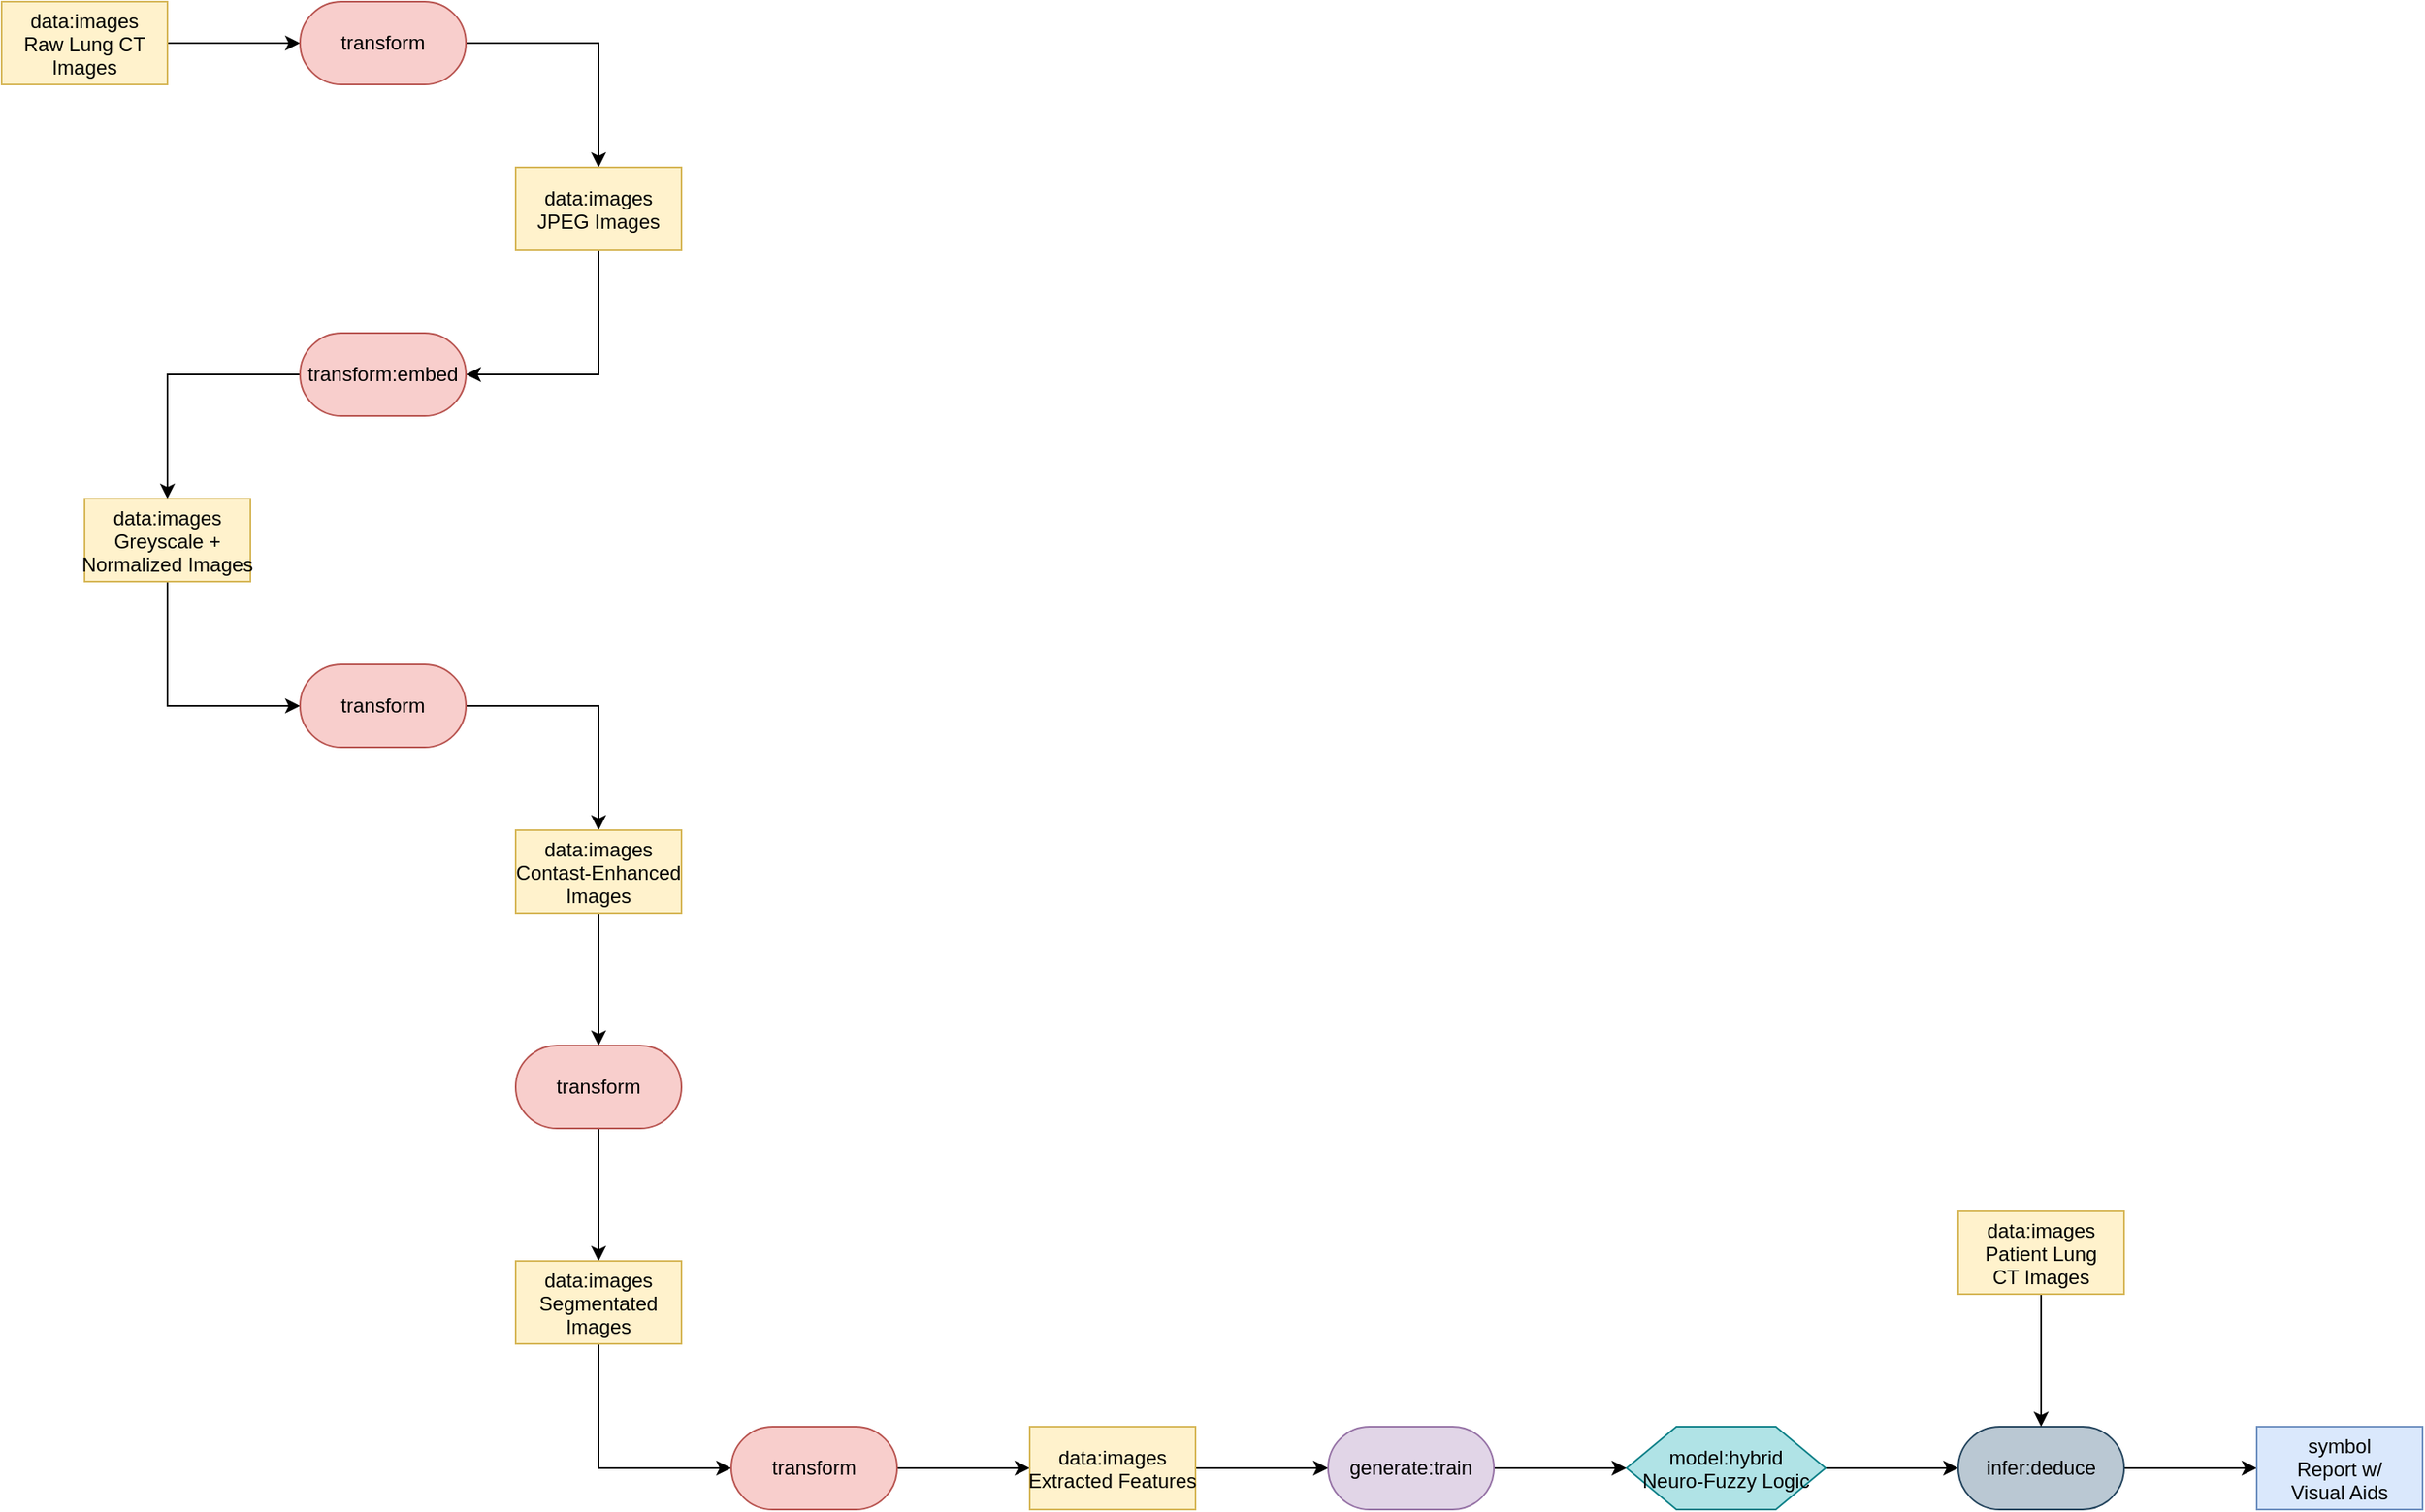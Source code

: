 <mxfile version="27.0.5">
  <diagram name="Page-1" id="jOqoFW_oOc4YjnSX2DD9">
    <mxGraphModel dx="1965" dy="1178" grid="1" gridSize="10" guides="1" tooltips="1" connect="1" arrows="1" fold="1" page="1" pageScale="1" pageWidth="3300" pageHeight="4681" math="0" shadow="0">
      <root>
        <mxCell id="0" />
        <mxCell id="1" parent="0" />
        <mxCell id="12BUoPu4SDXQ1sC4zwbu-3" style="edgeStyle=orthogonalEdgeStyle;rounded=0;orthogonalLoop=1;jettySize=auto;html=1;exitX=1;exitY=0.5;exitDx=0;exitDy=0;entryX=0;entryY=0.5;entryDx=0;entryDy=0;" edge="1" parent="1" source="12BUoPu4SDXQ1sC4zwbu-1" target="12BUoPu4SDXQ1sC4zwbu-2">
          <mxGeometry relative="1" as="geometry" />
        </mxCell>
        <mxCell id="12BUoPu4SDXQ1sC4zwbu-1" value="data:images&#xa;Raw Lung CT&#xa;Images" style="rectangle;fillColor=#fff2cc;strokeColor=#d6b656;" name="data" vertex="1" parent="1">
          <mxGeometry x="340" y="230" width="100" height="50" as="geometry" />
        </mxCell>
        <mxCell id="12BUoPu4SDXQ1sC4zwbu-5" style="edgeStyle=orthogonalEdgeStyle;rounded=0;orthogonalLoop=1;jettySize=auto;html=1;exitX=1;exitY=0.5;exitDx=0;exitDy=0;entryX=0.5;entryY=0;entryDx=0;entryDy=0;" edge="1" parent="1" source="12BUoPu4SDXQ1sC4zwbu-2" target="12BUoPu4SDXQ1sC4zwbu-4">
          <mxGeometry relative="1" as="geometry" />
        </mxCell>
        <mxCell id="12BUoPu4SDXQ1sC4zwbu-2" value="transform" style="rounded=1;whiteSpace=wrap;html=1;arcSize=50;fillColor=#f8cecc;strokeColor=#b85450;" name="transform" vertex="1" parent="1">
          <mxGeometry x="520" y="230" width="100" height="50" as="geometry" />
        </mxCell>
        <mxCell id="12BUoPu4SDXQ1sC4zwbu-7" style="edgeStyle=orthogonalEdgeStyle;rounded=0;orthogonalLoop=1;jettySize=auto;html=1;exitX=0.5;exitY=1;exitDx=0;exitDy=0;entryX=1;entryY=0.5;entryDx=0;entryDy=0;" edge="1" parent="1" source="12BUoPu4SDXQ1sC4zwbu-4" target="12BUoPu4SDXQ1sC4zwbu-6">
          <mxGeometry relative="1" as="geometry" />
        </mxCell>
        <mxCell id="12BUoPu4SDXQ1sC4zwbu-4" value="data:images&#xa;JPEG Images" style="rectangle;fillColor=#fff2cc;strokeColor=#d6b656;" name="data" vertex="1" parent="1">
          <mxGeometry x="650" y="330" width="100" height="50" as="geometry" />
        </mxCell>
        <mxCell id="12BUoPu4SDXQ1sC4zwbu-9" style="edgeStyle=orthogonalEdgeStyle;rounded=0;orthogonalLoop=1;jettySize=auto;html=1;exitX=0;exitY=0.5;exitDx=0;exitDy=0;entryX=0.5;entryY=0;entryDx=0;entryDy=0;" edge="1" parent="1" source="12BUoPu4SDXQ1sC4zwbu-6" target="12BUoPu4SDXQ1sC4zwbu-8">
          <mxGeometry relative="1" as="geometry" />
        </mxCell>
        <mxCell id="12BUoPu4SDXQ1sC4zwbu-6" value="transform:embed" style="rounded=1;whiteSpace=wrap;html=1;arcSize=50;fillColor=#f8cecc;strokeColor=#b85450;" name="transform" vertex="1" parent="1">
          <mxGeometry x="520" y="430" width="100" height="50" as="geometry" />
        </mxCell>
        <mxCell id="12BUoPu4SDXQ1sC4zwbu-11" style="edgeStyle=orthogonalEdgeStyle;rounded=0;orthogonalLoop=1;jettySize=auto;html=1;exitX=0.5;exitY=1;exitDx=0;exitDy=0;entryX=0;entryY=0.5;entryDx=0;entryDy=0;" edge="1" parent="1" source="12BUoPu4SDXQ1sC4zwbu-8" target="12BUoPu4SDXQ1sC4zwbu-10">
          <mxGeometry relative="1" as="geometry" />
        </mxCell>
        <mxCell id="12BUoPu4SDXQ1sC4zwbu-8" value="data:images&#xa;Greyscale +&#xa;Normalized Images" style="rectangle;fillColor=#fff2cc;strokeColor=#d6b656;" name="data" vertex="1" parent="1">
          <mxGeometry x="390" y="530" width="100" height="50" as="geometry" />
        </mxCell>
        <mxCell id="12BUoPu4SDXQ1sC4zwbu-13" style="edgeStyle=orthogonalEdgeStyle;rounded=0;orthogonalLoop=1;jettySize=auto;html=1;exitX=1;exitY=0.5;exitDx=0;exitDy=0;entryX=0.5;entryY=0;entryDx=0;entryDy=0;" edge="1" parent="1" source="12BUoPu4SDXQ1sC4zwbu-10" target="12BUoPu4SDXQ1sC4zwbu-12">
          <mxGeometry relative="1" as="geometry" />
        </mxCell>
        <mxCell id="12BUoPu4SDXQ1sC4zwbu-10" value="transform" style="rounded=1;whiteSpace=wrap;html=1;arcSize=50;fillColor=#f8cecc;strokeColor=#b85450;" name="transform" vertex="1" parent="1">
          <mxGeometry x="520" y="630" width="100" height="50" as="geometry" />
        </mxCell>
        <mxCell id="12BUoPu4SDXQ1sC4zwbu-15" style="edgeStyle=orthogonalEdgeStyle;rounded=0;orthogonalLoop=1;jettySize=auto;html=1;exitX=0.5;exitY=1;exitDx=0;exitDy=0;entryX=0.5;entryY=0;entryDx=0;entryDy=0;" edge="1" parent="1" source="12BUoPu4SDXQ1sC4zwbu-12" target="12BUoPu4SDXQ1sC4zwbu-14">
          <mxGeometry relative="1" as="geometry" />
        </mxCell>
        <mxCell id="12BUoPu4SDXQ1sC4zwbu-12" value="data:images&#xa;Contast-Enhanced&#xa;Images" style="rectangle;fillColor=#fff2cc;strokeColor=#d6b656;" name="data" vertex="1" parent="1">
          <mxGeometry x="650" y="730" width="100" height="50" as="geometry" />
        </mxCell>
        <mxCell id="12BUoPu4SDXQ1sC4zwbu-17" style="edgeStyle=orthogonalEdgeStyle;rounded=0;orthogonalLoop=1;jettySize=auto;html=1;exitX=0.5;exitY=1;exitDx=0;exitDy=0;entryX=0.5;entryY=0;entryDx=0;entryDy=0;" edge="1" parent="1" source="12BUoPu4SDXQ1sC4zwbu-14" target="12BUoPu4SDXQ1sC4zwbu-16">
          <mxGeometry relative="1" as="geometry" />
        </mxCell>
        <mxCell id="12BUoPu4SDXQ1sC4zwbu-14" value="transform" style="rounded=1;whiteSpace=wrap;html=1;arcSize=50;fillColor=#f8cecc;strokeColor=#b85450;" name="transform" vertex="1" parent="1">
          <mxGeometry x="650" y="860" width="100" height="50" as="geometry" />
        </mxCell>
        <mxCell id="12BUoPu4SDXQ1sC4zwbu-19" style="edgeStyle=orthogonalEdgeStyle;rounded=0;orthogonalLoop=1;jettySize=auto;html=1;exitX=0.5;exitY=1;exitDx=0;exitDy=0;entryX=0;entryY=0.5;entryDx=0;entryDy=0;" edge="1" parent="1" source="12BUoPu4SDXQ1sC4zwbu-16" target="12BUoPu4SDXQ1sC4zwbu-18">
          <mxGeometry relative="1" as="geometry" />
        </mxCell>
        <mxCell id="12BUoPu4SDXQ1sC4zwbu-16" value="data:images&#xa;Segmentated&#xa;Images" style="rectangle;fillColor=#fff2cc;strokeColor=#d6b656;" name="data" vertex="1" parent="1">
          <mxGeometry x="650" y="990" width="100" height="50" as="geometry" />
        </mxCell>
        <mxCell id="12BUoPu4SDXQ1sC4zwbu-22" style="edgeStyle=orthogonalEdgeStyle;rounded=0;orthogonalLoop=1;jettySize=auto;html=1;exitX=1;exitY=0.5;exitDx=0;exitDy=0;entryX=0;entryY=0.5;entryDx=0;entryDy=0;" edge="1" parent="1" source="12BUoPu4SDXQ1sC4zwbu-18" target="12BUoPu4SDXQ1sC4zwbu-21">
          <mxGeometry relative="1" as="geometry" />
        </mxCell>
        <mxCell id="12BUoPu4SDXQ1sC4zwbu-18" value="transform" style="rounded=1;whiteSpace=wrap;html=1;arcSize=50;fillColor=#f8cecc;strokeColor=#b85450;" name="transform" vertex="1" parent="1">
          <mxGeometry x="780" y="1090" width="100" height="50" as="geometry" />
        </mxCell>
        <mxCell id="12BUoPu4SDXQ1sC4zwbu-24" style="edgeStyle=orthogonalEdgeStyle;rounded=0;orthogonalLoop=1;jettySize=auto;html=1;exitX=1;exitY=0.5;exitDx=0;exitDy=0;entryX=0;entryY=0.5;entryDx=0;entryDy=0;" edge="1" parent="1" source="12BUoPu4SDXQ1sC4zwbu-21" target="12BUoPu4SDXQ1sC4zwbu-23">
          <mxGeometry relative="1" as="geometry" />
        </mxCell>
        <mxCell id="12BUoPu4SDXQ1sC4zwbu-21" value="data:images&#xa;Extracted Features" style="rectangle;fillColor=#fff2cc;strokeColor=#d6b656;" name="data" vertex="1" parent="1">
          <mxGeometry x="960" y="1090" width="100" height="50" as="geometry" />
        </mxCell>
        <mxCell id="12BUoPu4SDXQ1sC4zwbu-26" style="edgeStyle=orthogonalEdgeStyle;rounded=0;orthogonalLoop=1;jettySize=auto;html=1;exitX=1;exitY=0.5;exitDx=0;exitDy=0;entryX=0;entryY=0.5;entryDx=0;entryDy=0;" edge="1" parent="1" source="12BUoPu4SDXQ1sC4zwbu-23" target="12BUoPu4SDXQ1sC4zwbu-25">
          <mxGeometry relative="1" as="geometry" />
        </mxCell>
        <mxCell id="12BUoPu4SDXQ1sC4zwbu-23" value="generate:train" style="rounded=1;whiteSpace=wrap;html=1;arcSize=50;fillColor=#e1d5e7;strokeColor=#9673a6;" name="generate:train" vertex="1" parent="1">
          <mxGeometry x="1140" y="1090" width="100" height="50" as="geometry" />
        </mxCell>
        <mxCell id="12BUoPu4SDXQ1sC4zwbu-28" style="edgeStyle=orthogonalEdgeStyle;rounded=0;orthogonalLoop=1;jettySize=auto;html=1;exitX=1;exitY=0.5;exitDx=0;exitDy=0;entryX=0;entryY=0.5;entryDx=0;entryDy=0;" edge="1" parent="1" source="12BUoPu4SDXQ1sC4zwbu-25" target="12BUoPu4SDXQ1sC4zwbu-27">
          <mxGeometry relative="1" as="geometry" />
        </mxCell>
        <mxCell id="12BUoPu4SDXQ1sC4zwbu-25" value="model:hybrid&#xa;Neuro-Fuzzy Logic" style="shape=hexagon;perimeter=hexagonPerimeter2;fillColor=#b0e3e6;strokeColor=#0e8088;" name="model" vertex="1" parent="1">
          <mxGeometry x="1320" y="1090" width="120" height="50" as="geometry" />
        </mxCell>
        <mxCell id="12BUoPu4SDXQ1sC4zwbu-32" style="edgeStyle=orthogonalEdgeStyle;rounded=0;orthogonalLoop=1;jettySize=auto;html=1;exitX=1;exitY=0.5;exitDx=0;exitDy=0;entryX=0;entryY=0.5;entryDx=0;entryDy=0;" edge="1" parent="1" source="12BUoPu4SDXQ1sC4zwbu-27" target="12BUoPu4SDXQ1sC4zwbu-31">
          <mxGeometry relative="1" as="geometry" />
        </mxCell>
        <mxCell id="12BUoPu4SDXQ1sC4zwbu-27" value="infer:deduce" style="rounded=1;whiteSpace=wrap;html=1;arcSize=50;fillColor=#bac8d3;strokeColor=#23445d;" name="infer:deduce" vertex="1" parent="1">
          <mxGeometry x="1520" y="1090" width="100" height="50" as="geometry" />
        </mxCell>
        <mxCell id="12BUoPu4SDXQ1sC4zwbu-30" style="edgeStyle=orthogonalEdgeStyle;rounded=0;orthogonalLoop=1;jettySize=auto;html=1;entryX=0.5;entryY=0;entryDx=0;entryDy=0;" edge="1" parent="1" source="12BUoPu4SDXQ1sC4zwbu-29" target="12BUoPu4SDXQ1sC4zwbu-27">
          <mxGeometry relative="1" as="geometry" />
        </mxCell>
        <mxCell id="12BUoPu4SDXQ1sC4zwbu-29" value="data:images&#xa;Patient Lung&#xa;CT Images" style="rectangle;fillColor=#fff2cc;strokeColor=#d6b656;" name="data" vertex="1" parent="1">
          <mxGeometry x="1520" y="960" width="100" height="50" as="geometry" />
        </mxCell>
        <mxCell id="12BUoPu4SDXQ1sC4zwbu-31" value="symbol&#xa;Report w/&#xa;Visual Aids" style="rectangle;fillColor=#dae8fc;strokeColor=#6c8ebf;" name="symbol" vertex="1" parent="1">
          <mxGeometry x="1700" y="1090" width="100" height="50" as="geometry" />
        </mxCell>
      </root>
    </mxGraphModel>
  </diagram>
</mxfile>
